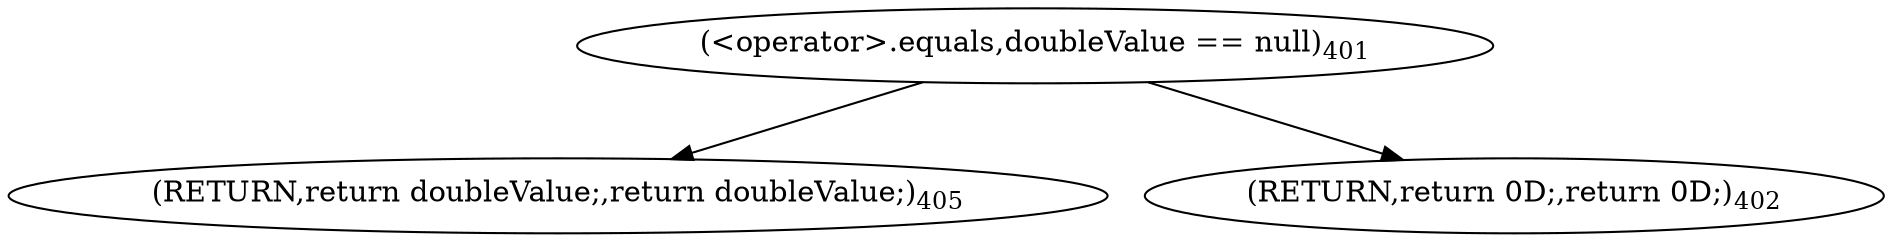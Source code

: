 digraph "getDoubleValue" {  
"1184" [label = <(RETURN,return doubleValue;,return doubleValue;)<SUB>405</SUB>> ]
"1178" [label = <(&lt;operator&gt;.equals,doubleValue == null)<SUB>401</SUB>> ]
"1182" [label = <(RETURN,return 0D;,return 0D;)<SUB>402</SUB>> ]
  "1178" -> "1184" 
  "1178" -> "1182" 
}
